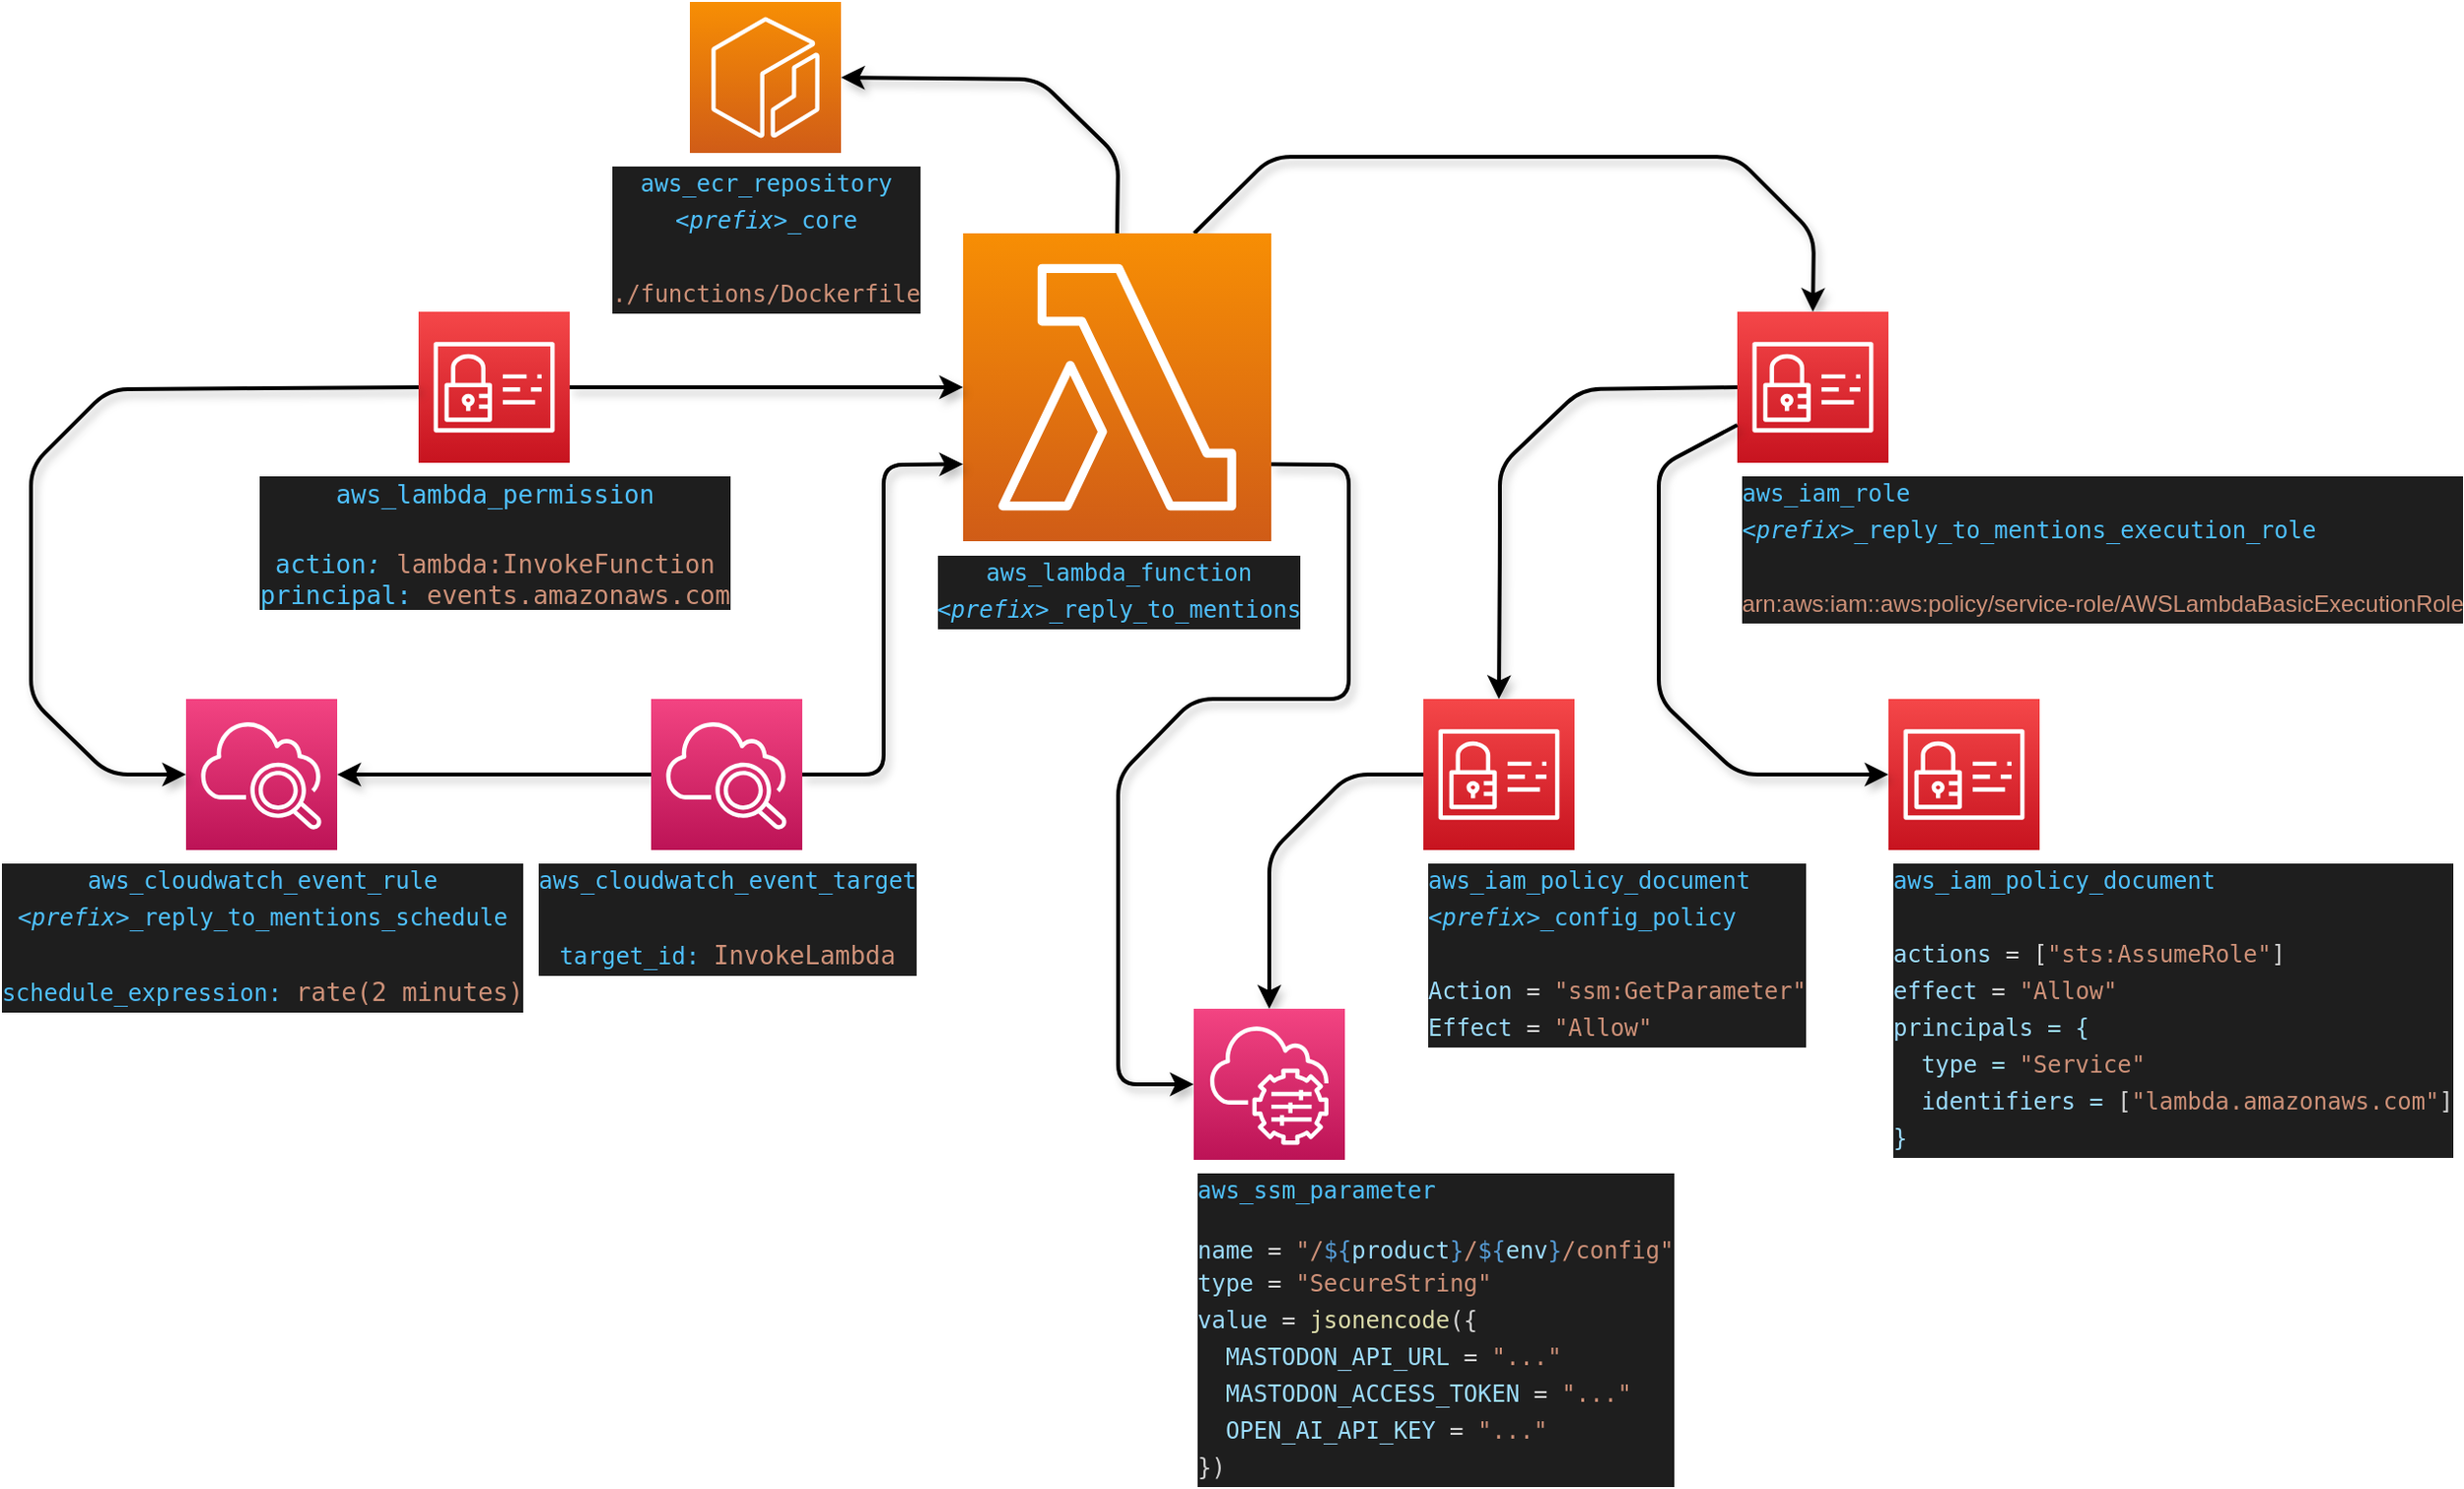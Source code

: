<mxfile>
    <diagram id="bJFINlmFqsX5Lqic0628" name="Page-1">
        <mxGraphModel dx="1731" dy="959" grid="1" gridSize="10" guides="1" tooltips="1" connect="1" arrows="1" fold="1" page="1" pageScale="1" pageWidth="1169" pageHeight="827" math="0" shadow="0">
            <root>
                <mxCell id="0"/>
                <mxCell id="1" parent="0"/>
                <mxCell id="6" style="edgeStyle=none;html=1;exitX=0.5;exitY=0;exitDx=0;exitDy=0;exitPerimeter=0;entryX=1;entryY=0.5;entryDx=0;entryDy=0;entryPerimeter=0;fontColor=#E6E6E6;labelBorderColor=#1A1A1A;spacing=4;shadow=1;strokeWidth=2;" parent="1" source="2" target="5" edge="1">
                    <mxGeometry relative="1" as="geometry">
                        <Array as="points">
                            <mxPoint x="611" y="120"/>
                            <mxPoint x="570" y="80"/>
                        </Array>
                    </mxGeometry>
                </mxCell>
                <mxCell id="31" style="edgeStyle=none;html=1;entryX=0.5;entryY=0;entryDx=0;entryDy=0;entryPerimeter=0;labelBackgroundColor=#1A1A1A;fontSize=12;fontColor=#E6E6E6;exitX=0.75;exitY=0;exitDx=0;exitDy=0;exitPerimeter=0;labelBorderColor=#1A1A1A;spacing=4;shadow=1;strokeWidth=2;" edge="1" parent="1" source="2" target="17">
                    <mxGeometry relative="1" as="geometry">
                        <Array as="points">
                            <mxPoint x="690" y="120"/>
                            <mxPoint x="930" y="120"/>
                            <mxPoint x="970" y="160"/>
                        </Array>
                    </mxGeometry>
                </mxCell>
                <mxCell id="48" style="edgeStyle=none;html=1;exitX=1;exitY=0.75;exitDx=0;exitDy=0;exitPerimeter=0;entryX=0;entryY=0.5;entryDx=0;entryDy=0;entryPerimeter=0;labelBackgroundColor=#1A1A1A;fontSize=12;fontColor=#E6E6E6;labelBorderColor=#1A1A1A;spacing=4;shadow=1;strokeWidth=2;" edge="1" parent="1" source="2" target="45">
                    <mxGeometry relative="1" as="geometry">
                        <Array as="points">
                            <mxPoint x="730" y="279"/>
                            <mxPoint x="730" y="360"/>
                            <mxPoint x="730" y="400"/>
                            <mxPoint x="650" y="400"/>
                            <mxPoint x="611" y="440"/>
                            <mxPoint x="611" y="599"/>
                        </Array>
                    </mxGeometry>
                </mxCell>
                <mxCell id="2" value="&lt;div style=&quot;font-family: &amp;#34;droid sans mono&amp;#34; , &amp;#34;monospace&amp;#34; , monospace ; line-height: 19px&quot;&gt;&lt;span&gt;aws_lambda_function&lt;br&gt;&lt;i&gt;&amp;lt;prefix&amp;gt;&lt;/i&gt;_reply_to_mentions&lt;/span&gt;&lt;/div&gt;" style="sketch=0;points=[[0,0,0],[0.25,0,0],[0.5,0,0],[0.75,0,0],[1,0,0],[0,1,0],[0.25,1,0],[0.5,1,0],[0.75,1,0],[1,1,0],[0,0.25,0],[0,0.5,0],[0,0.75,0],[1,0.25,0],[1,0.5,0],[1,0.75,0]];outlineConnect=0;fontColor=#4FC1FF;gradientColor=#F78E04;gradientDirection=north;fillColor=#D05C17;strokeColor=#ffffff;dashed=0;verticalLabelPosition=bottom;verticalAlign=top;align=center;html=1;fontSize=12;fontStyle=0;aspect=fixed;shape=mxgraph.aws4.resourceIcon;resIcon=mxgraph.aws4.lambda;labelBackgroundColor=#1E1E1E;" parent="1" vertex="1">
                    <mxGeometry x="531" y="159.5" width="159" height="159" as="geometry"/>
                </mxCell>
                <mxCell id="3" value="&lt;div style=&quot;font-family: &amp;#34;droid sans mono&amp;#34; , &amp;#34;monospace&amp;#34; , monospace ; line-height: 19px&quot;&gt;&lt;span&gt;aws_cloudwatch_event_rule&lt;br&gt;&lt;/span&gt;&lt;i&gt;&amp;lt;prefix&amp;gt;&lt;/i&gt;&lt;span&gt;_reply_to_mentions_schedule&lt;br&gt;&lt;br&gt;schedule_expression:&amp;nbsp;&lt;/span&gt;&lt;span style=&quot;color: rgb(206 , 145 , 120) ; font-size: 13px&quot;&gt;rate(2 minutes)&lt;/span&gt;&lt;/div&gt;" style="sketch=0;points=[[0,0,0],[0.25,0,0],[0.5,0,0],[0.75,0,0],[1,0,0],[0,1,0],[0.25,1,0],[0.5,1,0],[0.75,1,0],[1,1,0],[0,0.25,0],[0,0.5,0],[0,0.75,0],[1,0.25,0],[1,0.5,0],[1,0.75,0]];points=[[0,0,0],[0.25,0,0],[0.5,0,0],[0.75,0,0],[1,0,0],[0,1,0],[0.25,1,0],[0.5,1,0],[0.75,1,0],[1,1,0],[0,0.25,0],[0,0.5,0],[0,0.75,0],[1,0.25,0],[1,0.5,0],[1,0.75,0]];outlineConnect=0;fontColor=#4FC1FF;gradientColor=#F34482;gradientDirection=north;fillColor=#BC1356;strokeColor=#ffffff;dashed=0;verticalLabelPosition=bottom;verticalAlign=top;align=center;html=1;fontSize=12;fontStyle=0;aspect=fixed;shape=mxgraph.aws4.resourceIcon;resIcon=mxgraph.aws4.cloudwatch_2;labelBackgroundColor=#1E1E1E;" parent="1" vertex="1">
                    <mxGeometry x="130" y="400" width="78" height="78" as="geometry"/>
                </mxCell>
                <mxCell id="5" value="&lt;div style=&quot;line-height: 19px ; font-family: &amp;#34;droid sans mono&amp;#34; , &amp;#34;monospace&amp;#34; , monospace&quot;&gt;&lt;span&gt;aws_ecr_repository&lt;br&gt;&lt;i&gt;&amp;lt;prefix&amp;gt;_&lt;/i&gt;core&lt;br&gt;&lt;br&gt;&lt;font color=&quot;#ce9178&quot;&gt;./functions/Dockerfile&lt;/font&gt;&lt;/span&gt;&lt;/div&gt;" style="sketch=0;points=[[0,0,0],[0.25,0,0],[0.5,0,0],[0.75,0,0],[1,0,0],[0,1,0],[0.25,1,0],[0.5,1,0],[0.75,1,0],[1,1,0],[0,0.25,0],[0,0.5,0],[0,0.75,0],[1,0.25,0],[1,0.5,0],[1,0.75,0]];outlineConnect=0;fontColor=#4FC1FF;gradientColor=#F78E04;gradientDirection=north;fillColor=#D05C17;strokeColor=#ffffff;dashed=0;verticalLabelPosition=bottom;verticalAlign=top;align=center;html=1;fontSize=12;fontStyle=0;aspect=fixed;shape=mxgraph.aws4.resourceIcon;resIcon=mxgraph.aws4.ecr;labelBackgroundColor=#1E1E1E;" parent="1" vertex="1">
                    <mxGeometry x="390" y="40" width="78" height="78" as="geometry"/>
                </mxCell>
                <mxCell id="13" style="edgeStyle=none;html=1;entryX=0;entryY=0.5;entryDx=0;entryDy=0;entryPerimeter=0;exitX=1;exitY=0.5;exitDx=0;exitDy=0;exitPerimeter=0;fontColor=#E6E6E6;labelBorderColor=#1A1A1A;spacing=4;shadow=1;strokeWidth=2;" parent="1" source="16" target="2" edge="1">
                    <mxGeometry relative="1" as="geometry">
                        <Array as="points">
                            <mxPoint x="460" y="239"/>
                        </Array>
                    </mxGeometry>
                </mxCell>
                <mxCell id="16" value="&lt;div style=&quot;color: rgb(212 , 212 , 212) ; font-family: &amp;#34;droid sans mono&amp;#34; , &amp;#34;monospace&amp;#34; , monospace ; line-height: 19px ; font-size: 13px&quot;&gt;&lt;span style=&quot;color: rgb(79 , 193 , 255) ; background-color: rgb(30 , 30 , 30)&quot;&gt;&lt;font style=&quot;font-size: 13px&quot;&gt;aws_lambda_permission&lt;br&gt;&lt;br&gt;&lt;/font&gt;&lt;/span&gt;&lt;/div&gt;&lt;font style=&quot;font-size: 13px&quot;&gt;&lt;span style=&quot;font-family: &amp;#34;droid sans mono&amp;#34; , &amp;#34;monospace&amp;#34; , monospace ; background-color: rgb(30 , 30 , 30)&quot;&gt;action&lt;i&gt;:&amp;nbsp;&lt;/i&gt;&lt;/span&gt;&lt;span style=&quot;color: rgb(206 , 145 , 120) ; font-family: &amp;#34;droid sans mono&amp;#34; , &amp;#34;monospace&amp;#34; , monospace&quot;&gt;lambda:InvokeFunction&lt;/span&gt;&lt;span style=&quot;font-family: &amp;#34;droid sans mono&amp;#34; , &amp;#34;monospace&amp;#34; , monospace ; background-color: rgb(30 , 30 , 30)&quot;&gt;&lt;br&gt;principal:&amp;nbsp;&lt;/span&gt;&lt;span style=&quot;color: rgb(206 , 145 , 120) ; font-family: &amp;#34;droid sans mono&amp;#34; , &amp;#34;monospace&amp;#34; , monospace&quot;&gt;events.amazonaws.com&lt;/span&gt;&lt;/font&gt;" style="sketch=0;points=[[0,0,0],[0.25,0,0],[0.5,0,0],[0.75,0,0],[1,0,0],[0,1,0],[0.25,1,0],[0.5,1,0],[0.75,1,0],[1,1,0],[0,0.25,0],[0,0.5,0],[0,0.75,0],[1,0.25,0],[1,0.5,0],[1,0.75,0]];outlineConnect=0;fontColor=#4FC1FF;gradientColor=#F54749;gradientDirection=north;fillColor=#C7131F;strokeColor=#ffffff;dashed=0;verticalLabelPosition=bottom;verticalAlign=top;align=center;html=1;fontSize=12;fontStyle=0;aspect=fixed;shape=mxgraph.aws4.resourceIcon;resIcon=mxgraph.aws4.identity_and_access_management;labelBackgroundColor=#1E1E1E;" parent="1" vertex="1">
                    <mxGeometry x="250" y="200" width="78" height="78" as="geometry"/>
                </mxCell>
                <mxCell id="46" style="edgeStyle=none;html=1;exitX=0;exitY=0.5;exitDx=0;exitDy=0;exitPerimeter=0;entryX=0.5;entryY=0;entryDx=0;entryDy=0;entryPerimeter=0;labelBackgroundColor=#1A1A1A;fontSize=12;fontColor=#E6E6E6;labelBorderColor=#1A1A1A;spacing=4;shadow=1;strokeWidth=2;" edge="1" parent="1" source="17" target="42">
                    <mxGeometry relative="1" as="geometry">
                        <Array as="points">
                            <mxPoint x="850" y="240"/>
                            <mxPoint x="808" y="280"/>
                            <mxPoint x="808" y="320"/>
                        </Array>
                    </mxGeometry>
                </mxCell>
                <mxCell id="17" value="&lt;div style=&quot;line-height: 19px ; font-family: &amp;#34;droid sans mono&amp;#34; , &amp;#34;monospace&amp;#34; , monospace&quot;&gt;&lt;span style=&quot;color: rgb(79 , 193 , 255) ; background-color: rgb(30 , 30 , 30)&quot;&gt;aws_iam_role&lt;br&gt;&lt;/span&gt;&lt;i style=&quot;color: rgb(79 , 193 , 255)&quot;&gt;&amp;lt;prefix&amp;gt;&lt;/i&gt;&lt;span style=&quot;color: rgb(79 , 193 , 255)&quot;&gt;_reply_to_mentions_execution_role&lt;/span&gt;&lt;span style=&quot;color: rgb(79 , 193 , 255) ; background-color: rgb(30 , 30 , 30)&quot;&gt;&lt;br&gt;&lt;/span&gt;&lt;div style=&quot;font-family: &amp;#34;droid sans mono&amp;#34; , &amp;#34;monospace&amp;#34; , monospace ; line-height: 19px&quot;&gt;&lt;span style=&quot;color: rgb(156 , 220 , 254)&quot;&gt;&lt;br&gt;&lt;/span&gt;&lt;div style=&quot;line-height: 19px&quot;&gt;&lt;span style=&quot;font-family: &amp;#34;helvetica&amp;#34;&quot;&gt;&lt;font color=&quot;#ce9178&quot;&gt;arn:aws:iam::aws:policy/service-role/AWSLambdaBasicExecutionRole&lt;/font&gt;&lt;/span&gt;&lt;span style=&quot;color: rgb(156 , 220 , 254)&quot;&gt;&lt;br&gt;&lt;/span&gt;&lt;/div&gt;&lt;/div&gt;&lt;/div&gt;" style="sketch=0;points=[[0,0,0],[0.25,0,0],[0.5,0,0],[0.75,0,0],[1,0,0],[0,1,0],[0.25,1,0],[0.5,1,0],[0.75,1,0],[1,1,0],[0,0.25,0],[0,0.5,0],[0,0.75,0],[1,0.25,0],[1,0.5,0],[1,0.75,0]];outlineConnect=0;fontColor=#4FC1FF;gradientColor=#F54749;gradientDirection=north;fillColor=#C7131F;strokeColor=#ffffff;dashed=0;verticalLabelPosition=bottom;verticalAlign=top;align=left;html=1;fontSize=12;fontStyle=0;aspect=fixed;shape=mxgraph.aws4.resourceIcon;resIcon=mxgraph.aws4.identity_and_access_management;labelBackgroundColor=#1E1E1E;" vertex="1" parent="1">
                    <mxGeometry x="930.5" y="200" width="78" height="78" as="geometry"/>
                </mxCell>
                <mxCell id="29" value="&lt;div style=&quot;font-family: &amp;#34;droid sans mono&amp;#34; , &amp;#34;monospace&amp;#34; , monospace ; line-height: 19px&quot;&gt;&lt;div style=&quot;color: rgb(212 , 212 , 212) ; font-family: &amp;#34;droid sans mono&amp;#34; , &amp;#34;monospace&amp;#34; , monospace ; line-height: 19px&quot;&gt;&lt;span style=&quot;color: #4fc1ff&quot;&gt;aws_iam_policy_document&lt;/span&gt;&lt;/div&gt;&lt;span style=&quot;color: rgb(79 , 193 , 255) ; background-color: rgb(30 , 30 , 30)&quot;&gt;&lt;br&gt;&lt;/span&gt;&lt;div style=&quot;font-family: &amp;#34;droid sans mono&amp;#34; , &amp;#34;monospace&amp;#34; , monospace ; line-height: 19px&quot;&gt;&lt;div style=&quot;font-family: &amp;#34;droid sans mono&amp;#34; , &amp;#34;monospace&amp;#34; , monospace ; line-height: 19px&quot;&gt;&lt;span style=&quot;color: rgb(156 , 220 , 254)&quot;&gt;actions&lt;/span&gt;&lt;span style=&quot;color: rgb(156 , 220 , 254)&quot;&gt;    &lt;/span&gt;&lt;font color=&quot;#d4d4d4&quot; style=&quot;font-size: 12px&quot;&gt;=&lt;/font&gt;&lt;span style=&quot;color: rgb(156 , 220 , 254)&quot;&gt; &lt;/span&gt;&lt;font color=&quot;#d4d4d4&quot; style=&quot;font-size: 12px&quot;&gt;[&lt;/font&gt;&lt;span style=&quot;color: rgb(206 , 145 , 120)&quot;&gt;&quot;sts:AssumeRole&quot;&lt;/span&gt;&lt;font color=&quot;#d4d4d4&quot; style=&quot;font-size: 12px&quot;&gt;]&lt;/font&gt;&lt;br&gt;&lt;div style=&quot;line-height: 19px&quot;&gt;&lt;span style=&quot;color: rgb(156 , 220 , 254)&quot;&gt;effect&lt;/span&gt;&lt;span style=&quot;color: rgb(156 , 220 , 254)&quot;&gt;     &lt;/span&gt;&lt;font color=&quot;#d4d4d4&quot; style=&quot;font-size: 12px&quot;&gt;=&lt;/font&gt;&lt;span style=&quot;color: rgb(156 , 220 , 254)&quot;&gt; &lt;/span&gt;&lt;span style=&quot;color: rgb(206 , 145 , 120)&quot;&gt;&quot;Allow&quot;&lt;br&gt;&lt;/span&gt;&lt;span style=&quot;color: rgb(156 , 220 , 254)&quot;&gt;principals = {&lt;br&gt;&amp;nbsp; type =&amp;nbsp;&lt;/span&gt;&lt;span style=&quot;color: rgb(206 , 145 , 120)&quot;&gt;&quot;Service&quot;&lt;/span&gt;&lt;span style=&quot;color: rgb(156 , 220 , 254)&quot;&gt;&lt;br&gt;&lt;/span&gt;&lt;div style=&quot;line-height: 19px&quot;&gt;&lt;span style=&quot;color: rgb(156 , 220 , 254)&quot;&gt;&amp;nbsp; identifiers =&amp;nbsp;&lt;/span&gt;&lt;span style=&quot;color: rgb(212 , 212 , 212)&quot;&gt;[&lt;/span&gt;&lt;span style=&quot;color: rgb(206 , 145 , 120)&quot;&gt;&quot;lambda.amazonaws.com&quot;&lt;/span&gt;&lt;span style=&quot;color: rgb(212 , 212 , 212)&quot;&gt;]&lt;br&gt;&lt;/span&gt;&lt;span style=&quot;color: rgb(156 , 220 , 254)&quot;&gt;}&lt;/span&gt;&lt;/div&gt;&lt;/div&gt;&lt;/div&gt;&lt;/div&gt;&lt;/div&gt;" style="sketch=0;points=[[0,0,0],[0.25,0,0],[0.5,0,0],[0.75,0,0],[1,0,0],[0,1,0],[0.25,1,0],[0.5,1,0],[0.75,1,0],[1,1,0],[0,0.25,0],[0,0.5,0],[0,0.75,0],[1,0.25,0],[1,0.5,0],[1,0.75,0]];outlineConnect=0;fontColor=#4FC1FF;gradientColor=#F54749;gradientDirection=north;fillColor=#C7131F;strokeColor=#ffffff;dashed=0;verticalLabelPosition=bottom;verticalAlign=top;align=left;html=1;fontSize=12;fontStyle=0;aspect=fixed;shape=mxgraph.aws4.resourceIcon;resIcon=mxgraph.aws4.identity_and_access_management;labelBackgroundColor=#1E1E1E;" vertex="1" parent="1">
                    <mxGeometry x="1008.5" y="400" width="78" height="78" as="geometry"/>
                </mxCell>
                <mxCell id="30" style="edgeStyle=none;html=1;entryX=0;entryY=0.5;entryDx=0;entryDy=0;entryPerimeter=0;labelBackgroundColor=#1A1A1A;fontColor=#E6E6E6;exitX=0;exitY=0.75;exitDx=0;exitDy=0;exitPerimeter=0;labelBorderColor=#1A1A1A;spacing=4;shadow=1;strokeWidth=2;" edge="1" parent="1" source="17" target="29">
                    <mxGeometry relative="1" as="geometry">
                        <Array as="points">
                            <mxPoint x="890" y="280"/>
                            <mxPoint x="890" y="400"/>
                            <mxPoint x="931" y="439"/>
                        </Array>
                    </mxGeometry>
                </mxCell>
                <mxCell id="36" style="edgeStyle=none;html=1;entryX=1;entryY=0.5;entryDx=0;entryDy=0;entryPerimeter=0;labelBackgroundColor=#1A1A1A;fontSize=12;fontColor=#E6E6E6;labelBorderColor=#1A1A1A;spacing=4;shadow=1;strokeWidth=2;" edge="1" parent="1" source="32" target="3">
                    <mxGeometry relative="1" as="geometry">
                        <Array as="points">
                            <mxPoint x="250" y="439"/>
                            <mxPoint x="210" y="439"/>
                        </Array>
                    </mxGeometry>
                </mxCell>
                <mxCell id="37" style="edgeStyle=none;html=1;labelBackgroundColor=#1A1A1A;fontSize=12;fontColor=#E6E6E6;entryX=0;entryY=0.75;entryDx=0;entryDy=0;entryPerimeter=0;exitX=1;exitY=0.5;exitDx=0;exitDy=0;exitPerimeter=0;labelBorderColor=#1A1A1A;spacing=4;shadow=1;strokeWidth=2;" edge="1" parent="1" source="32" target="2">
                    <mxGeometry relative="1" as="geometry">
                        <mxPoint x="600" y="380" as="targetPoint"/>
                        <Array as="points">
                            <mxPoint x="490" y="439"/>
                            <mxPoint x="490" y="400"/>
                            <mxPoint x="490" y="279"/>
                        </Array>
                    </mxGeometry>
                </mxCell>
                <mxCell id="32" value="&lt;div style=&quot;font-family: &amp;#34;droid sans mono&amp;#34; , &amp;#34;monospace&amp;#34; , monospace ; line-height: 19px&quot;&gt;&lt;span&gt;aws_cloudwatch_event_target&lt;br&gt;&lt;/span&gt;&lt;span&gt;&lt;br&gt;target_id:&amp;nbsp;&lt;/span&gt;&lt;span style=&quot;color: rgb(206 , 145 , 120) ; font-size: 13px&quot;&gt;InvokeLambda&lt;/span&gt;&lt;/div&gt;" style="sketch=0;points=[[0,0,0],[0.25,0,0],[0.5,0,0],[0.75,0,0],[1,0,0],[0,1,0],[0.25,1,0],[0.5,1,0],[0.75,1,0],[1,1,0],[0,0.25,0],[0,0.5,0],[0,0.75,0],[1,0.25,0],[1,0.5,0],[1,0.75,0]];points=[[0,0,0],[0.25,0,0],[0.5,0,0],[0.75,0,0],[1,0,0],[0,1,0],[0.25,1,0],[0.5,1,0],[0.75,1,0],[1,1,0],[0,0.25,0],[0,0.5,0],[0,0.75,0],[1,0.25,0],[1,0.5,0],[1,0.75,0]];outlineConnect=0;fontColor=#4FC1FF;gradientColor=#F34482;gradientDirection=north;fillColor=#BC1356;strokeColor=#ffffff;dashed=0;verticalLabelPosition=bottom;verticalAlign=top;align=center;html=1;fontSize=12;fontStyle=0;aspect=fixed;shape=mxgraph.aws4.resourceIcon;resIcon=mxgraph.aws4.cloudwatch_2;labelBackgroundColor=#1E1E1E;" vertex="1" parent="1">
                    <mxGeometry x="370" y="400" width="78" height="78" as="geometry"/>
                </mxCell>
                <mxCell id="44" style="edgeStyle=none;html=1;exitX=0;exitY=0.5;exitDx=0;exitDy=0;exitPerimeter=0;labelBackgroundColor=#1A1A1A;fontSize=12;fontColor=#E6E6E6;entryX=0.5;entryY=0;entryDx=0;entryDy=0;entryPerimeter=0;labelBorderColor=#1A1A1A;spacing=4;shadow=1;strokeWidth=2;" edge="1" parent="1" source="42" target="45">
                    <mxGeometry relative="1" as="geometry">
                        <mxPoint x="580" y="670" as="targetPoint"/>
                        <Array as="points">
                            <mxPoint x="730" y="439"/>
                            <mxPoint x="689" y="480"/>
                        </Array>
                    </mxGeometry>
                </mxCell>
                <mxCell id="42" value="&lt;div style=&quot;font-family: &amp;#34;droid sans mono&amp;#34; , &amp;#34;monospace&amp;#34; , monospace ; line-height: 19px&quot;&gt;&lt;div style=&quot;color: rgb(212 , 212 , 212) ; font-family: &amp;#34;droid sans mono&amp;#34; , &amp;#34;monospace&amp;#34; , monospace ; line-height: 19px&quot;&gt;&lt;span style=&quot;color: #4fc1ff&quot;&gt;aws_iam_policy_document&lt;br&gt;&lt;i&gt;&amp;lt;prefix&amp;gt;&lt;/i&gt;_config_policy&lt;/span&gt;&lt;/div&gt;&lt;div style=&quot;font-family: &amp;#34;droid sans mono&amp;#34; , &amp;#34;monospace&amp;#34; , monospace ; line-height: 19px&quot;&gt;&lt;div style=&quot;font-family: &amp;#34;droid sans mono&amp;#34; , &amp;#34;monospace&amp;#34; , monospace ; line-height: 19px&quot;&gt;&lt;div style=&quot;color: rgb(212 , 212 , 212) ; font-family: &amp;#34;droid sans mono&amp;#34; , &amp;#34;monospace&amp;#34; , monospace ; line-height: 19px&quot;&gt;&lt;div&gt;&lt;span style=&quot;color: rgb(156 , 220 , 254)&quot;&gt;&lt;br&gt;Action&lt;/span&gt;   = &lt;span style=&quot;color: rgb(206 , 145 , 120)&quot;&gt;&quot;ssm:GetParameter&quot;&lt;/span&gt;&lt;br&gt;&lt;/div&gt;&lt;div&gt;      &lt;span style=&quot;color: #9cdcfe&quot;&gt;Effect&lt;/span&gt;   = &lt;span style=&quot;color: #ce9178&quot;&gt;&quot;Allow&quot;&lt;/span&gt;&lt;/div&gt;&lt;/div&gt;&lt;/div&gt;&lt;/div&gt;&lt;/div&gt;" style="sketch=0;points=[[0,0,0],[0.25,0,0],[0.5,0,0],[0.75,0,0],[1,0,0],[0,1,0],[0.25,1,0],[0.5,1,0],[0.75,1,0],[1,1,0],[0,0.25,0],[0,0.5,0],[0,0.75,0],[1,0.25,0],[1,0.5,0],[1,0.75,0]];outlineConnect=0;fontColor=#4FC1FF;gradientColor=#F54749;gradientDirection=north;fillColor=#C7131F;strokeColor=#ffffff;dashed=0;verticalLabelPosition=bottom;verticalAlign=top;align=left;html=1;fontSize=12;fontStyle=0;aspect=fixed;shape=mxgraph.aws4.resourceIcon;resIcon=mxgraph.aws4.identity_and_access_management;labelBackgroundColor=#1E1E1E;" vertex="1" parent="1">
                    <mxGeometry x="768.5" y="400" width="78" height="78" as="geometry"/>
                </mxCell>
                <mxCell id="45" value="&lt;div style=&quot;color: rgb(212 , 212 , 212) ; font-family: &amp;#34;droid sans mono&amp;#34; , &amp;#34;monospace&amp;#34; , monospace ; line-height: 19px&quot;&gt;&lt;span style=&quot;color: rgb(79 , 193 , 255)&quot;&gt;aws_ssm_parameter&lt;/span&gt;&lt;/div&gt;&lt;font&gt;&lt;br&gt;&lt;span style=&quot;font-family: &amp;#34;droid sans mono&amp;#34; , &amp;#34;monospace&amp;#34; , monospace ; color: rgb(156 , 220 , 254)&quot;&gt;name&lt;/span&gt;&lt;span style=&quot;font-family: &amp;#34;droid sans mono&amp;#34; , &amp;#34;monospace&amp;#34; , monospace ; color: rgb(156 , 220 , 254)&quot;&gt;&amp;nbsp;&lt;/span&gt;&lt;span style=&quot;color: rgb(212 , 212 , 212) ; font-family: &amp;#34;droid sans mono&amp;#34; , &amp;#34;monospace&amp;#34; , monospace&quot;&gt;=&lt;/span&gt;&lt;span style=&quot;font-family: &amp;#34;droid sans mono&amp;#34; , &amp;#34;monospace&amp;#34; , monospace ; color: rgb(156 , 220 , 254)&quot;&gt;&amp;nbsp;&lt;/span&gt;&lt;span style=&quot;font-family: &amp;#34;droid sans mono&amp;#34; , &amp;#34;monospace&amp;#34; , monospace ; color: rgb(206 , 145 , 120)&quot;&gt;&quot;/&lt;/span&gt;&lt;span style=&quot;font-family: &amp;#34;droid sans mono&amp;#34; , &amp;#34;monospace&amp;#34; , monospace ; color: rgb(86 , 156 , 214)&quot;&gt;${&lt;/span&gt;&lt;span style=&quot;font-family: &amp;#34;droid sans mono&amp;#34; , &amp;#34;monospace&amp;#34; , monospace ; color: rgb(156 , 220 , 254)&quot;&gt;product&lt;/span&gt;&lt;span style=&quot;font-family: &amp;#34;droid sans mono&amp;#34; , &amp;#34;monospace&amp;#34; , monospace ; color: rgb(86 , 156 , 214)&quot;&gt;}&lt;/span&gt;&lt;span style=&quot;font-family: &amp;#34;droid sans mono&amp;#34; , &amp;#34;monospace&amp;#34; , monospace ; color: rgb(206 , 145 , 120)&quot;&gt;/&lt;/span&gt;&lt;span style=&quot;font-family: &amp;#34;droid sans mono&amp;#34; , &amp;#34;monospace&amp;#34; , monospace ; color: rgb(86 , 156 , 214)&quot;&gt;${&lt;/span&gt;&lt;span style=&quot;font-family: &amp;#34;droid sans mono&amp;#34; , &amp;#34;monospace&amp;#34; , monospace ; color: rgb(156 , 220 , 254)&quot;&gt;env&lt;/span&gt;&lt;span style=&quot;font-family: &amp;#34;droid sans mono&amp;#34; , &amp;#34;monospace&amp;#34; , monospace ; color: rgb(86 , 156 , 214)&quot;&gt;}&lt;/span&gt;&lt;span style=&quot;font-family: &amp;#34;droid sans mono&amp;#34; , &amp;#34;monospace&amp;#34; , monospace ; color: rgb(206 , 145 , 120)&quot;&gt;/config&quot;&lt;/span&gt;&lt;br&gt;&lt;div style=&quot;color: rgb(212 , 212 , 212) ; font-family: &amp;#34;droid sans mono&amp;#34; , &amp;#34;monospace&amp;#34; , monospace ; line-height: 19px&quot;&gt;&lt;div&gt;&lt;span style=&quot;color: rgb(156 , 220 , 254)&quot;&gt;type&lt;/span&gt;&lt;span style=&quot;color: rgb(156 , 220 , 254)&quot;&gt;&amp;nbsp;&lt;/span&gt;=&lt;span style=&quot;color: rgb(156 , 220 , 254)&quot;&gt;&amp;nbsp;&lt;/span&gt;&lt;span style=&quot;color: rgb(206 , 145 , 120)&quot;&gt;&quot;SecureString&quot;&lt;/span&gt;&lt;/div&gt;&lt;div&gt;&lt;span style=&quot;color: rgb(156 , 220 , 254)&quot;&gt;value&lt;/span&gt;&lt;span style=&quot;color: rgb(156 , 220 , 254)&quot;&gt;&amp;nbsp;&lt;/span&gt;=&lt;span style=&quot;color: rgb(156 , 220 , 254)&quot;&gt;&amp;nbsp;&lt;/span&gt;&lt;span style=&quot;color: rgb(220 , 220 , 170)&quot;&gt;jsonencode&lt;/span&gt;({&lt;br&gt;&lt;/div&gt;&lt;div&gt;&lt;span style=&quot;color: rgb(156 , 220 , 254)&quot;&gt;&amp;nbsp; MASTODON_API_URL&lt;/span&gt;&amp;nbsp;=&amp;nbsp;&lt;span style=&quot;color: rgb(206 , 145 , 120)&quot;&gt;&quot;...&quot;&lt;/span&gt;&lt;/div&gt;&lt;div&gt;&lt;span style=&quot;color: rgb(156 , 220 , 254)&quot;&gt;&amp;nbsp; MASTODON_ACCESS_TOKEN&lt;/span&gt;&amp;nbsp;=&amp;nbsp;&lt;span style=&quot;color: rgb(206 , 145 , 120)&quot;&gt;&quot;...&quot;&lt;/span&gt;&lt;/div&gt;&lt;div&gt;&lt;span style=&quot;color: rgb(156 , 220 , 254)&quot;&gt;&amp;nbsp; OPEN_AI_API_KEY&lt;/span&gt;&amp;nbsp;=&amp;nbsp;&lt;span style=&quot;color: rgb(206 , 145 , 120)&quot;&gt;&quot;...&quot;&lt;/span&gt;&lt;/div&gt;&lt;div&gt;})&lt;/div&gt;&lt;/div&gt;&lt;/font&gt;" style="sketch=0;points=[[0,0,0],[0.25,0,0],[0.5,0,0],[0.75,0,0],[1,0,0],[0,1,0],[0.25,1,0],[0.5,1,0],[0.75,1,0],[1,1,0],[0,0.25,0],[0,0.5,0],[0,0.75,0],[1,0.25,0],[1,0.5,0],[1,0.75,0]];points=[[0,0,0],[0.25,0,0],[0.5,0,0],[0.75,0,0],[1,0,0],[0,1,0],[0.25,1,0],[0.5,1,0],[0.75,1,0],[1,1,0],[0,0.25,0],[0,0.5,0],[0,0.75,0],[1,0.25,0],[1,0.5,0],[1,0.75,0]];outlineConnect=0;fontColor=#232F3E;gradientColor=#F34482;gradientDirection=north;fillColor=#BC1356;strokeColor=#ffffff;dashed=0;verticalLabelPosition=bottom;verticalAlign=top;align=left;html=1;fontSize=12;fontStyle=0;aspect=fixed;shape=mxgraph.aws4.resourceIcon;resIcon=mxgraph.aws4.systems_manager;labelBackgroundColor=#1E1E1E;" vertex="1" parent="1">
                    <mxGeometry x="650" y="560" width="78" height="78" as="geometry"/>
                </mxCell>
                <mxCell id="14" style="edgeStyle=none;html=1;entryX=0;entryY=0.5;entryDx=0;entryDy=0;entryPerimeter=0;exitX=0;exitY=0.5;exitDx=0;exitDy=0;exitPerimeter=0;fontColor=#E6E6E6;labelBorderColor=#1A1A1A;spacing=4;shadow=1;strokeWidth=2;" parent="1" source="16" target="3" edge="1">
                    <mxGeometry relative="1" as="geometry">
                        <Array as="points">
                            <mxPoint x="90" y="240"/>
                            <mxPoint x="50" y="280"/>
                            <mxPoint x="50" y="400"/>
                            <mxPoint x="90" y="439"/>
                        </Array>
                    </mxGeometry>
                </mxCell>
            </root>
        </mxGraphModel>
    </diagram>
</mxfile>